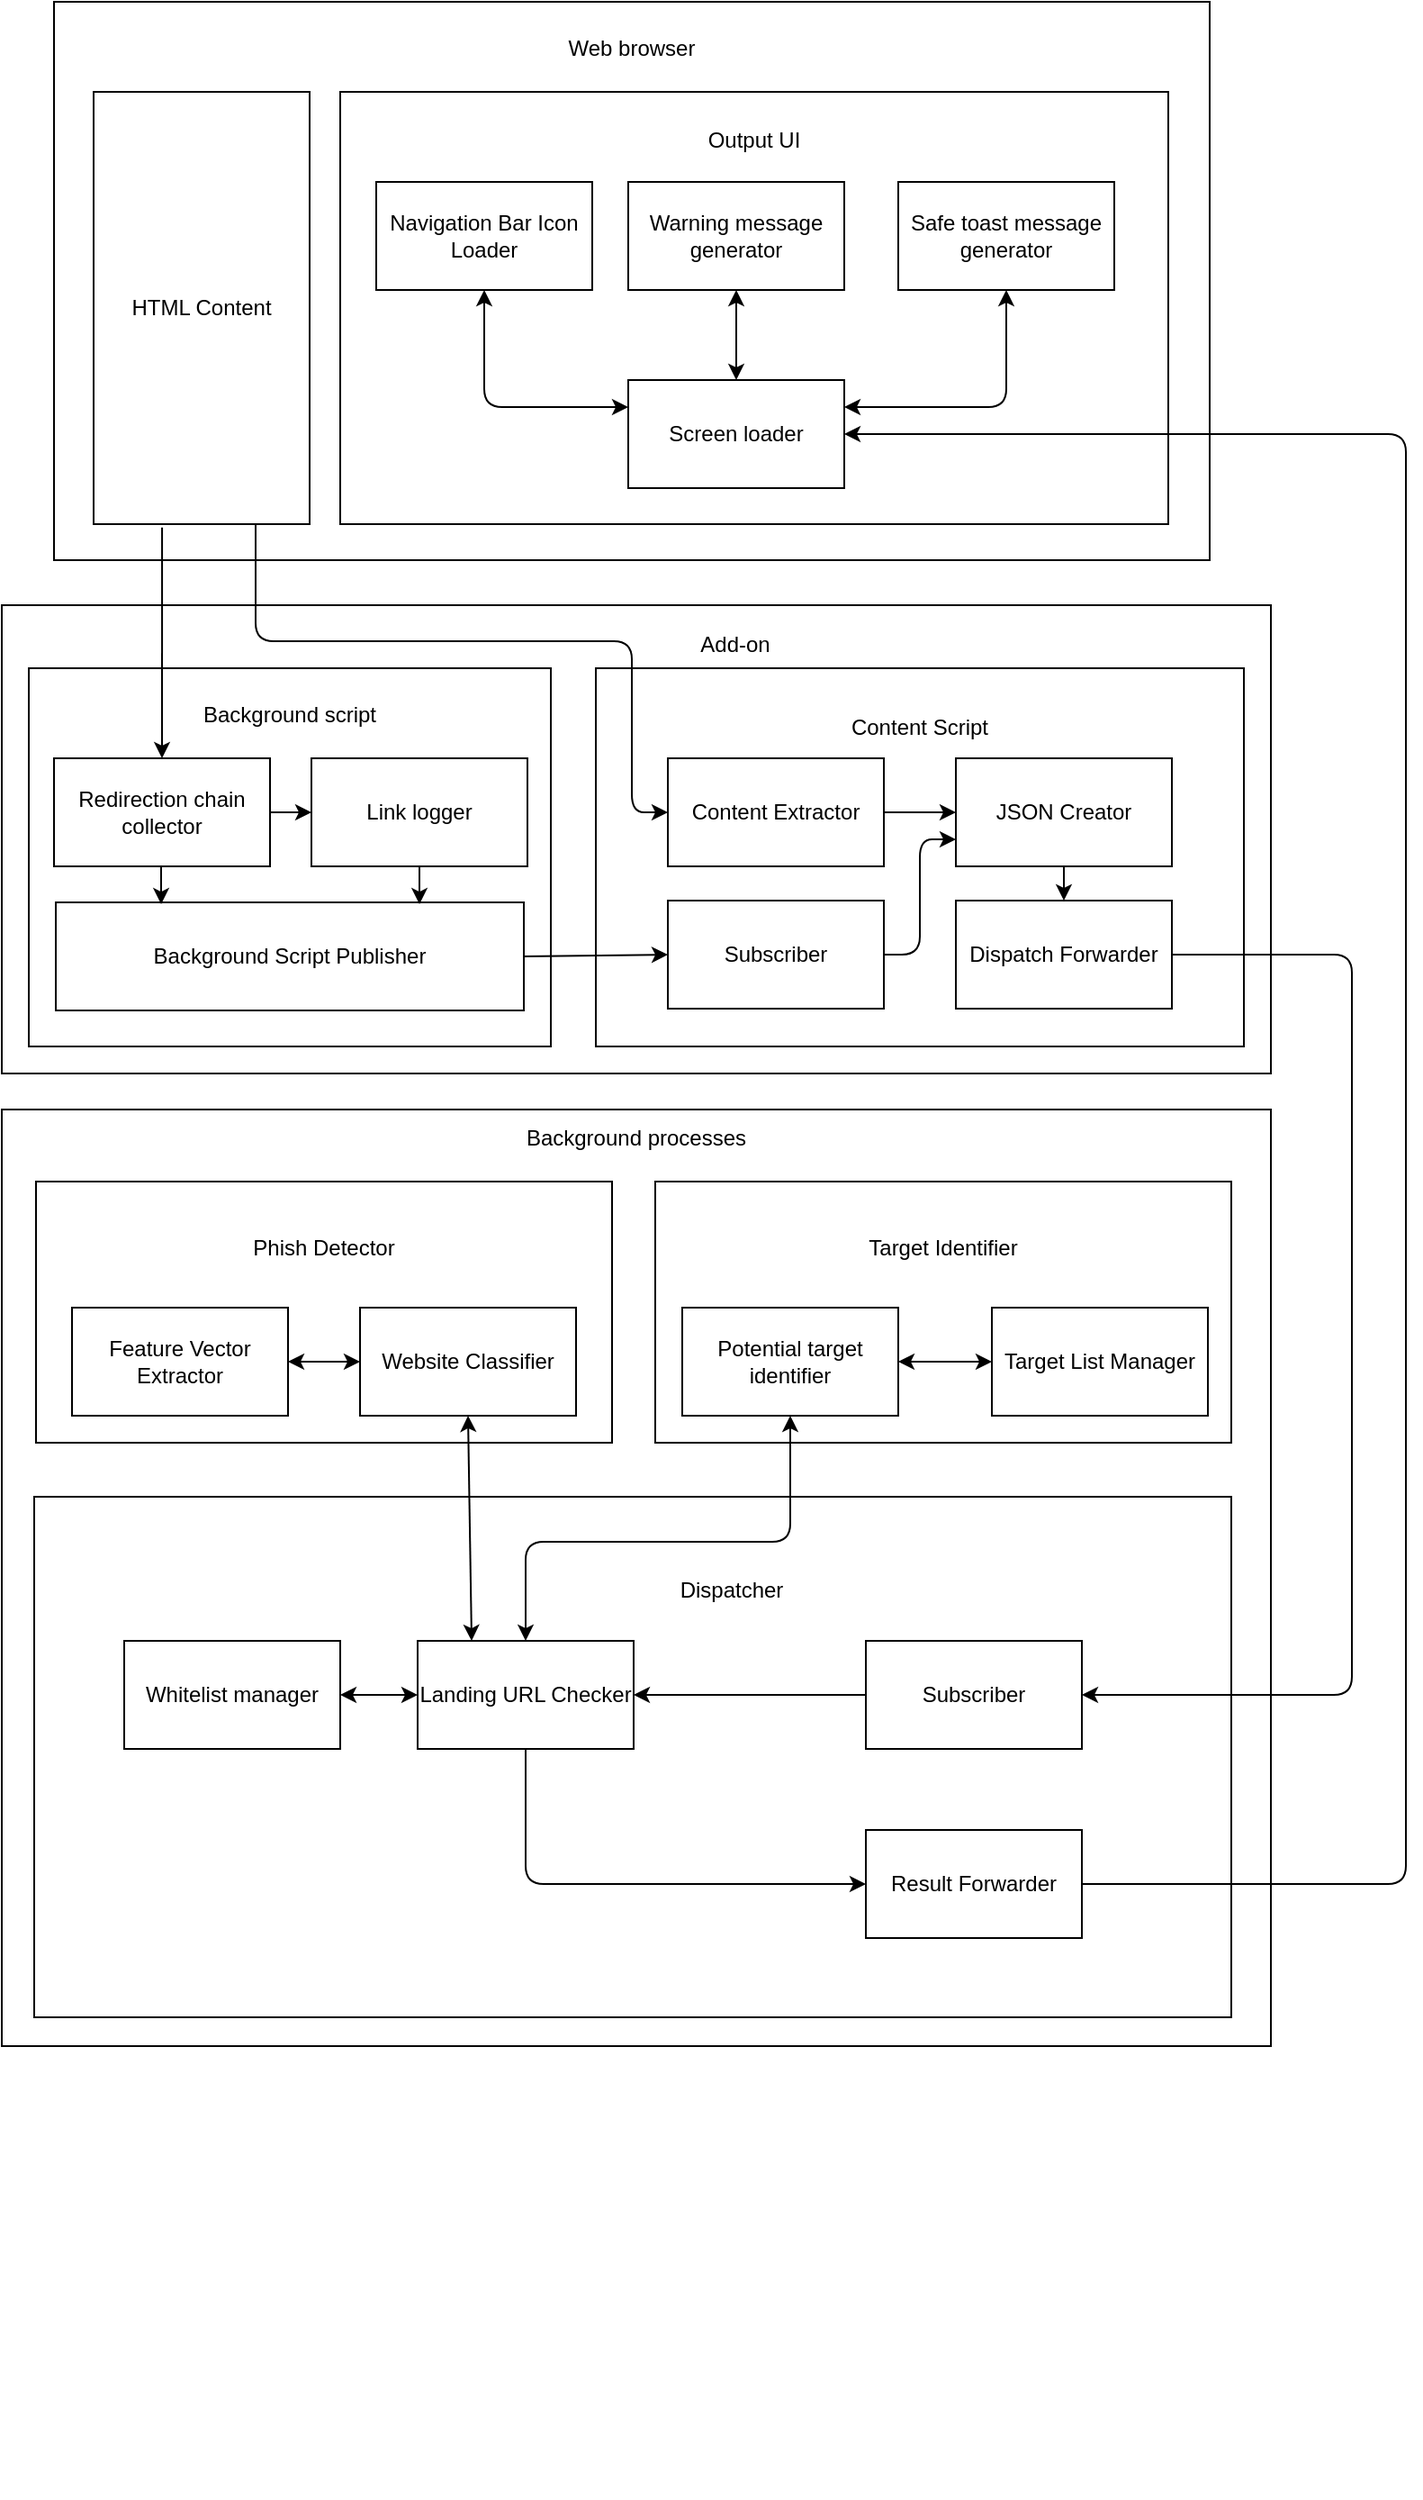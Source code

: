 <mxfile version="12.0.0" type="device" pages="1"><diagram id="6a731a19-8d31-9384-78a2-239565b7b9f0" name="Page-1"><mxGraphModel dx="1458" dy="856" grid="1" gridSize="10" guides="1" tooltips="1" connect="1" arrows="1" fold="1" page="1" pageScale="1" pageWidth="827" pageHeight="1169" background="#ffffff" math="0" shadow="0"><root><mxCell id="0"/><mxCell id="1" parent="0"/><mxCell id="X1zM5c3tIIHFI9Gdwkkb-2259" value="&lt;br&gt;&lt;br&gt;&lt;br&gt;&lt;br&gt;&lt;br&gt;&lt;br&gt;&lt;br&gt;&lt;br&gt;&lt;br&gt;&lt;br&gt;&lt;br&gt;&lt;br&gt;&lt;br&gt;&lt;br&gt;&lt;br&gt;&lt;br&gt;&lt;br&gt;&lt;br&gt;Background processes&lt;br&gt;&lt;br&gt;&lt;br&gt;&lt;br&gt;&lt;br&gt;&lt;br&gt;&lt;br&gt;&lt;br&gt;&lt;br&gt;&lt;br&gt;&lt;br&gt;&lt;br&gt;&lt;br&gt;&lt;br&gt;&lt;br&gt;&lt;br&gt;&lt;br&gt;&lt;br&gt;&lt;br&gt;&lt;br&gt;&lt;br&gt;&lt;br&gt;&lt;br&gt;&lt;br&gt;&lt;br&gt;&lt;br&gt;&lt;br&gt;&lt;br&gt;&lt;br&gt;&lt;br&gt;&lt;br&gt;&lt;br&gt;&lt;br&gt;&lt;br&gt;&lt;br&gt;&lt;br&gt;&lt;br&gt;&lt;br&gt;&lt;br&gt;&lt;br&gt;&lt;br&gt;&lt;br&gt;&lt;br&gt;&lt;br&gt;&lt;br&gt;&lt;br&gt;&lt;br&gt;&lt;br&gt;&lt;br&gt;&lt;br&gt;&lt;br&gt;&lt;br&gt;&lt;br&gt;" style="rounded=0;whiteSpace=wrap;html=1;strokeColor=#000000;fillColor=#ffffff;" parent="1" vertex="1"><mxGeometry x="240" y="1240" width="705" height="520" as="geometry"/></mxCell><mxCell id="jR7XkIpDsruuzWCzc8vN-25" value="Target Identifier&lt;br&gt;&lt;br&gt;&lt;br&gt;&lt;br&gt;&lt;br&gt;&lt;br&gt;" style="rounded=0;whiteSpace=wrap;html=1;strokeColor=#000000;fillColor=#ffffff;" vertex="1" parent="1"><mxGeometry x="603" y="1280" width="320" height="145" as="geometry"/></mxCell><mxCell id="jR7XkIpDsruuzWCzc8vN-21" value="Phish Detector&lt;br&gt;&lt;br&gt;&lt;br&gt;&lt;br&gt;&lt;br&gt;&lt;br&gt;" style="rounded=0;whiteSpace=wrap;html=1;strokeColor=#000000;fillColor=#ffffff;" vertex="1" parent="1"><mxGeometry x="259" y="1280" width="320" height="145" as="geometry"/></mxCell><mxCell id="X1zM5c3tIIHFI9Gdwkkb-2258" value="Web browser&lt;br&gt;&lt;br&gt;&lt;br&gt;&lt;br&gt;&lt;br&gt;&lt;br&gt;&lt;br&gt;&lt;br&gt;&lt;br&gt;&lt;br&gt;&lt;br&gt;&lt;br&gt;&lt;br&gt;&lt;br&gt;&lt;br&gt;&lt;br&gt;&lt;br&gt;&lt;br&gt;&lt;br&gt;" style="rounded=0;whiteSpace=wrap;html=1;" parent="1" vertex="1"><mxGeometry x="269" y="625" width="642" height="310" as="geometry"/></mxCell><mxCell id="jR7XkIpDsruuzWCzc8vN-2" value="Output UI&lt;br&gt;&lt;br&gt;&lt;br&gt;&lt;br&gt;&lt;br&gt;&lt;br&gt;&lt;br&gt;&lt;br&gt;&lt;br&gt;&lt;br&gt;&lt;br&gt;&lt;br&gt;&lt;br&gt;&lt;br&gt;" style="rounded=0;whiteSpace=wrap;html=1;" vertex="1" parent="1"><mxGeometry x="428" y="675" width="460" height="240" as="geometry"/></mxCell><mxCell id="X1zM5c3tIIHFI9Gdwkkb-2260" value="&amp;nbsp; &amp;nbsp; &amp;nbsp; &amp;nbsp; &amp;nbsp; &amp;nbsp; &amp;nbsp; &amp;nbsp; &amp;nbsp; &amp;nbsp; &amp;nbsp; &amp;nbsp; &amp;nbsp; &amp;nbsp; &amp;nbsp; &amp;nbsp; &amp;nbsp;Add-on&lt;br&gt;&lt;br&gt;&lt;br&gt;&lt;br&gt;&lt;br&gt;&lt;br&gt;&lt;br&gt;&lt;br&gt;&lt;br&gt;&lt;br&gt;&lt;br&gt;&lt;br&gt;&lt;br&gt;&lt;br&gt;&lt;br&gt;&lt;br&gt;" style="rounded=0;whiteSpace=wrap;html=1;" parent="1" vertex="1"><mxGeometry x="240" y="960" width="705" height="260" as="geometry"/></mxCell><mxCell id="X1zM5c3tIIHFI9Gdwkkb-2264" value="Background script&lt;br&gt;&lt;br&gt;&lt;br&gt;&lt;br&gt;&lt;br&gt;&lt;br&gt;&lt;br&gt;&lt;br&gt;&lt;br&gt;&lt;br&gt;&lt;br&gt;&lt;br&gt;" style="rounded=0;whiteSpace=wrap;html=1;" parent="1" vertex="1"><mxGeometry x="255" y="995" width="290" height="210" as="geometry"/></mxCell><mxCell id="X1zM5c3tIIHFI9Gdwkkb-2278" value="&amp;nbsp; &amp;nbsp; &amp;nbsp; &amp;nbsp; &amp;nbsp; &amp;nbsp; &amp;nbsp; &amp;nbsp; &amp;nbsp; &amp;nbsp; &amp;nbsp; &amp;nbsp; &amp;nbsp; &amp;nbsp; &amp;nbsp; &amp;nbsp; &amp;nbsp;Dispatcher&lt;br&gt;&lt;br&gt;&lt;br&gt;&lt;br&gt;&lt;br&gt;&lt;br&gt;&lt;br&gt;&lt;br&gt;&lt;br&gt;&lt;br&gt;&lt;br&gt;&lt;br&gt;&lt;br&gt;&lt;br&gt;" style="rounded=0;whiteSpace=wrap;html=1;" parent="1" vertex="1"><mxGeometry x="258" y="1455" width="665" height="289" as="geometry"/></mxCell><mxCell id="jR7XkIpDsruuzWCzc8vN-1" value="HTML Content" style="rounded=0;whiteSpace=wrap;html=1;" vertex="1" parent="1"><mxGeometry x="291" y="675" width="120" height="240" as="geometry"/></mxCell><mxCell id="jR7XkIpDsruuzWCzc8vN-3" value="Navigation Bar Icon Loader" style="rounded=0;whiteSpace=wrap;html=1;" vertex="1" parent="1"><mxGeometry x="448" y="725" width="120" height="60" as="geometry"/></mxCell><mxCell id="jR7XkIpDsruuzWCzc8vN-4" value="Screen loader" style="rounded=0;whiteSpace=wrap;html=1;" vertex="1" parent="1"><mxGeometry x="588" y="835" width="120" height="60" as="geometry"/></mxCell><mxCell id="jR7XkIpDsruuzWCzc8vN-5" value="Safe toast message generator" style="rounded=0;whiteSpace=wrap;html=1;" vertex="1" parent="1"><mxGeometry x="738" y="725" width="120" height="60" as="geometry"/></mxCell><mxCell id="jR7XkIpDsruuzWCzc8vN-6" value="Warning message generator" style="rounded=0;whiteSpace=wrap;html=1;" vertex="1" parent="1"><mxGeometry x="588" y="725" width="120" height="60" as="geometry"/></mxCell><mxCell id="jR7XkIpDsruuzWCzc8vN-7" value="Redirection chain collector" style="rounded=0;whiteSpace=wrap;html=1;" vertex="1" parent="1"><mxGeometry x="269" y="1045" width="120" height="60" as="geometry"/></mxCell><mxCell id="jR7XkIpDsruuzWCzc8vN-8" value="Link logger" style="rounded=0;whiteSpace=wrap;html=1;" vertex="1" parent="1"><mxGeometry x="412" y="1045" width="120" height="60" as="geometry"/></mxCell><mxCell id="jR7XkIpDsruuzWCzc8vN-9" value="Background Script Publisher" style="rounded=0;whiteSpace=wrap;html=1;" vertex="1" parent="1"><mxGeometry x="270" y="1125" width="260" height="60" as="geometry"/></mxCell><mxCell id="jR7XkIpDsruuzWCzc8vN-12" value="Content Script&lt;br&gt;&lt;br&gt;&lt;br&gt;&lt;br&gt;&lt;br&gt;&lt;br&gt;&lt;br&gt;&lt;br&gt;&lt;br&gt;&lt;br&gt;&lt;br&gt;" style="rounded=0;whiteSpace=wrap;html=1;" vertex="1" parent="1"><mxGeometry x="570" y="995" width="360" height="210" as="geometry"/></mxCell><mxCell id="jR7XkIpDsruuzWCzc8vN-13" value="Dispatch Forwarder" style="rounded=0;whiteSpace=wrap;html=1;" vertex="1" parent="1"><mxGeometry x="770" y="1124" width="120" height="60" as="geometry"/></mxCell><mxCell id="jR7XkIpDsruuzWCzc8vN-14" value="JSON Creator" style="rounded=0;whiteSpace=wrap;html=1;" vertex="1" parent="1"><mxGeometry x="770" y="1045" width="120" height="60" as="geometry"/></mxCell><mxCell id="jR7XkIpDsruuzWCzc8vN-15" value="Content Extractor" style="rounded=0;whiteSpace=wrap;html=1;" vertex="1" parent="1"><mxGeometry x="610" y="1045" width="120" height="60" as="geometry"/></mxCell><mxCell id="jR7XkIpDsruuzWCzc8vN-16" value="Subscriber" style="rounded=0;whiteSpace=wrap;html=1;" vertex="1" parent="1"><mxGeometry x="610" y="1124" width="120" height="60" as="geometry"/></mxCell><mxCell id="jR7XkIpDsruuzWCzc8vN-17" value="Website Classifier" style="rounded=0;whiteSpace=wrap;html=1;strokeColor=#000000;fillColor=#ffffff;" vertex="1" parent="1"><mxGeometry x="439" y="1350" width="120" height="60" as="geometry"/></mxCell><mxCell id="jR7XkIpDsruuzWCzc8vN-18" value="Feature Vector Extractor" style="rounded=0;whiteSpace=wrap;html=1;strokeColor=#000000;fillColor=#ffffff;" vertex="1" parent="1"><mxGeometry x="279" y="1350" width="120" height="60" as="geometry"/></mxCell><mxCell id="jR7XkIpDsruuzWCzc8vN-20" value="Subscriber" style="rounded=0;whiteSpace=wrap;html=1;strokeColor=#000000;fillColor=#ffffff;" vertex="1" parent="1"><mxGeometry x="720" y="1535" width="120" height="60" as="geometry"/></mxCell><mxCell id="jR7XkIpDsruuzWCzc8vN-22" value="Target List Manager" style="rounded=0;whiteSpace=wrap;html=1;strokeColor=#000000;fillColor=#ffffff;" vertex="1" parent="1"><mxGeometry x="790" y="1350" width="120" height="60" as="geometry"/></mxCell><mxCell id="jR7XkIpDsruuzWCzc8vN-23" value="Potential target identifier" style="rounded=0;whiteSpace=wrap;html=1;strokeColor=#000000;fillColor=#ffffff;" vertex="1" parent="1"><mxGeometry x="618" y="1350" width="120" height="60" as="geometry"/></mxCell><mxCell id="jR7XkIpDsruuzWCzc8vN-24" value="Whitelist manager" style="rounded=0;whiteSpace=wrap;html=1;strokeColor=#000000;fillColor=#ffffff;" vertex="1" parent="1"><mxGeometry x="308" y="1535" width="120" height="60" as="geometry"/></mxCell><mxCell id="jR7XkIpDsruuzWCzc8vN-26" value="Result Forwarder" style="rounded=0;whiteSpace=wrap;html=1;strokeColor=#000000;fillColor=#ffffff;" vertex="1" parent="1"><mxGeometry x="720" y="1640" width="120" height="60" as="geometry"/></mxCell><mxCell id="jR7XkIpDsruuzWCzc8vN-27" value="Landing URL Checker" style="rounded=0;whiteSpace=wrap;html=1;strokeColor=#000000;fillColor=#ffffff;" vertex="1" parent="1"><mxGeometry x="471" y="1535" width="120" height="60" as="geometry"/></mxCell><mxCell id="jR7XkIpDsruuzWCzc8vN-29" value="" style="endArrow=classic;html=1;exitX=0.317;exitY=1.008;exitDx=0;exitDy=0;entryX=0.5;entryY=0;entryDx=0;entryDy=0;exitPerimeter=0;" edge="1" parent="1" source="jR7XkIpDsruuzWCzc8vN-1" target="jR7XkIpDsruuzWCzc8vN-7"><mxGeometry width="50" height="50" relative="1" as="geometry"><mxPoint x="310" y="990" as="sourcePoint"/><mxPoint x="360" y="940" as="targetPoint"/></mxGeometry></mxCell><mxCell id="jR7XkIpDsruuzWCzc8vN-30" value="" style="endArrow=classic;html=1;exitX=1;exitY=0.5;exitDx=0;exitDy=0;entryX=0;entryY=0.5;entryDx=0;entryDy=0;" edge="1" parent="1" source="jR7XkIpDsruuzWCzc8vN-7" target="jR7XkIpDsruuzWCzc8vN-8"><mxGeometry width="50" height="50" relative="1" as="geometry"><mxPoint x="290" y="1030" as="sourcePoint"/><mxPoint x="340" y="980" as="targetPoint"/></mxGeometry></mxCell><mxCell id="jR7XkIpDsruuzWCzc8vN-32" value="" style="endArrow=classic;html=1;exitX=0.5;exitY=1;exitDx=0;exitDy=0;entryX=0.777;entryY=0.017;entryDx=0;entryDy=0;entryPerimeter=0;" edge="1" parent="1" source="jR7XkIpDsruuzWCzc8vN-8" target="jR7XkIpDsruuzWCzc8vN-9"><mxGeometry width="50" height="50" relative="1" as="geometry"><mxPoint x="300" y="1030" as="sourcePoint"/><mxPoint x="350" y="980" as="targetPoint"/></mxGeometry></mxCell><mxCell id="jR7XkIpDsruuzWCzc8vN-33" value="" style="endArrow=classic;html=1;exitX=1;exitY=0.5;exitDx=0;exitDy=0;entryX=0;entryY=0.5;entryDx=0;entryDy=0;" edge="1" parent="1" source="jR7XkIpDsruuzWCzc8vN-9" target="jR7XkIpDsruuzWCzc8vN-16"><mxGeometry width="50" height="50" relative="1" as="geometry"><mxPoint x="310" y="1040" as="sourcePoint"/><mxPoint x="360" y="990" as="targetPoint"/></mxGeometry></mxCell><mxCell id="jR7XkIpDsruuzWCzc8vN-34" value="" style="endArrow=classic;html=1;exitX=1;exitY=0.5;exitDx=0;exitDy=0;entryX=0;entryY=0.75;entryDx=0;entryDy=0;" edge="1" parent="1" source="jR7XkIpDsruuzWCzc8vN-16" target="jR7XkIpDsruuzWCzc8vN-14"><mxGeometry width="50" height="50" relative="1" as="geometry"><mxPoint x="640" y="1030" as="sourcePoint"/><mxPoint x="690" y="980" as="targetPoint"/><Array as="points"><mxPoint x="750" y="1154"/><mxPoint x="750" y="1090"/></Array></mxGeometry></mxCell><mxCell id="jR7XkIpDsruuzWCzc8vN-35" value="" style="endArrow=classic;html=1;exitX=1;exitY=0.5;exitDx=0;exitDy=0;entryX=0;entryY=0.5;entryDx=0;entryDy=0;" edge="1" parent="1" source="jR7XkIpDsruuzWCzc8vN-15" target="jR7XkIpDsruuzWCzc8vN-14"><mxGeometry width="50" height="50" relative="1" as="geometry"><mxPoint x="650" y="1040" as="sourcePoint"/><mxPoint x="700" y="990" as="targetPoint"/></mxGeometry></mxCell><mxCell id="jR7XkIpDsruuzWCzc8vN-36" value="" style="endArrow=classic;html=1;exitX=0.5;exitY=1;exitDx=0;exitDy=0;entryX=0.5;entryY=0;entryDx=0;entryDy=0;" edge="1" parent="1" source="jR7XkIpDsruuzWCzc8vN-14" target="jR7XkIpDsruuzWCzc8vN-13"><mxGeometry width="50" height="50" relative="1" as="geometry"><mxPoint x="738" y="1050" as="sourcePoint"/><mxPoint x="788" y="1000" as="targetPoint"/></mxGeometry></mxCell><mxCell id="jR7XkIpDsruuzWCzc8vN-37" value="" style="endArrow=classic;startArrow=classic;html=1;exitX=0.5;exitY=1;exitDx=0;exitDy=0;entryX=0;entryY=0.25;entryDx=0;entryDy=0;" edge="1" parent="1" source="jR7XkIpDsruuzWCzc8vN-3" target="jR7XkIpDsruuzWCzc8vN-4"><mxGeometry width="50" height="50" relative="1" as="geometry"><mxPoint x="480" y="900" as="sourcePoint"/><mxPoint x="530" y="850" as="targetPoint"/><Array as="points"><mxPoint x="508" y="850"/></Array></mxGeometry></mxCell><mxCell id="jR7XkIpDsruuzWCzc8vN-38" value="" style="endArrow=classic;startArrow=classic;html=1;entryX=0.5;entryY=1;entryDx=0;entryDy=0;exitX=0.5;exitY=0;exitDx=0;exitDy=0;" edge="1" parent="1" source="jR7XkIpDsruuzWCzc8vN-4" target="jR7XkIpDsruuzWCzc8vN-6"><mxGeometry width="50" height="50" relative="1" as="geometry"><mxPoint x="490" y="910" as="sourcePoint"/><mxPoint x="540" y="860" as="targetPoint"/></mxGeometry></mxCell><mxCell id="jR7XkIpDsruuzWCzc8vN-39" value="" style="endArrow=classic;startArrow=classic;html=1;entryX=0.5;entryY=1;entryDx=0;entryDy=0;exitX=1;exitY=0.25;exitDx=0;exitDy=0;" edge="1" parent="1" source="jR7XkIpDsruuzWCzc8vN-4" target="jR7XkIpDsruuzWCzc8vN-5"><mxGeometry width="50" height="50" relative="1" as="geometry"><mxPoint x="500" y="920" as="sourcePoint"/><mxPoint x="550" y="870" as="targetPoint"/><Array as="points"><mxPoint x="798" y="850"/></Array></mxGeometry></mxCell><mxCell id="jR7XkIpDsruuzWCzc8vN-41" value="" style="endArrow=classic;startArrow=classic;html=1;exitX=1;exitY=0.5;exitDx=0;exitDy=0;entryX=0;entryY=0.5;entryDx=0;entryDy=0;" edge="1" parent="1" source="jR7XkIpDsruuzWCzc8vN-18" target="jR7XkIpDsruuzWCzc8vN-17"><mxGeometry width="50" height="50" relative="1" as="geometry"><mxPoint x="400" y="1540" as="sourcePoint"/><mxPoint x="450" y="1490" as="targetPoint"/></mxGeometry></mxCell><mxCell id="jR7XkIpDsruuzWCzc8vN-42" value="" style="endArrow=classic;startArrow=classic;html=1;entryX=0;entryY=0.5;entryDx=0;entryDy=0;exitX=1;exitY=0.5;exitDx=0;exitDy=0;" edge="1" parent="1" source="jR7XkIpDsruuzWCzc8vN-23" target="jR7XkIpDsruuzWCzc8vN-22"><mxGeometry width="50" height="50" relative="1" as="geometry"><mxPoint x="750" y="1390" as="sourcePoint"/><mxPoint x="460" y="1500" as="targetPoint"/></mxGeometry></mxCell><mxCell id="jR7XkIpDsruuzWCzc8vN-43" value="" style="endArrow=classic;startArrow=classic;html=1;entryX=0.5;entryY=1;entryDx=0;entryDy=0;exitX=0.25;exitY=0;exitDx=0;exitDy=0;" edge="1" parent="1" source="jR7XkIpDsruuzWCzc8vN-27" target="jR7XkIpDsruuzWCzc8vN-17"><mxGeometry width="50" height="50" relative="1" as="geometry"><mxPoint x="420" y="1560" as="sourcePoint"/><mxPoint x="470" y="1510" as="targetPoint"/></mxGeometry></mxCell><mxCell id="jR7XkIpDsruuzWCzc8vN-44" value="" style="endArrow=classic;startArrow=classic;html=1;entryX=0.5;entryY=1;entryDx=0;entryDy=0;exitX=0.5;exitY=0;exitDx=0;exitDy=0;" edge="1" parent="1" source="jR7XkIpDsruuzWCzc8vN-27" target="jR7XkIpDsruuzWCzc8vN-23"><mxGeometry width="50" height="50" relative="1" as="geometry"><mxPoint x="430" y="1570" as="sourcePoint"/><mxPoint x="480" y="1520" as="targetPoint"/><Array as="points"><mxPoint x="531" y="1480"/><mxPoint x="678" y="1480"/></Array></mxGeometry></mxCell><mxCell id="jR7XkIpDsruuzWCzc8vN-45" value="" style="endArrow=classic;html=1;entryX=1;entryY=0.5;entryDx=0;entryDy=0;exitX=0;exitY=0.5;exitDx=0;exitDy=0;" edge="1" parent="1" source="jR7XkIpDsruuzWCzc8vN-20" target="jR7XkIpDsruuzWCzc8vN-27"><mxGeometry width="50" height="50" relative="1" as="geometry"><mxPoint x="500" y="1680" as="sourcePoint"/><mxPoint x="550" y="1630" as="targetPoint"/></mxGeometry></mxCell><mxCell id="jR7XkIpDsruuzWCzc8vN-46" value="" style="endArrow=classic;startArrow=classic;html=1;exitX=1;exitY=0.5;exitDx=0;exitDy=0;entryX=0;entryY=0.5;entryDx=0;entryDy=0;" edge="1" parent="1" source="jR7XkIpDsruuzWCzc8vN-24" target="jR7XkIpDsruuzWCzc8vN-27"><mxGeometry width="50" height="50" relative="1" as="geometry"><mxPoint x="440" y="1580" as="sourcePoint"/><mxPoint x="490" y="1530" as="targetPoint"/></mxGeometry></mxCell><mxCell id="jR7XkIpDsruuzWCzc8vN-47" value="" style="endArrow=classic;html=1;entryX=0;entryY=0.5;entryDx=0;entryDy=0;exitX=0.5;exitY=1;exitDx=0;exitDy=0;" edge="1" parent="1" source="jR7XkIpDsruuzWCzc8vN-27" target="jR7XkIpDsruuzWCzc8vN-26"><mxGeometry width="50" height="50" relative="1" as="geometry"><mxPoint x="730" y="1575" as="sourcePoint"/><mxPoint x="606.5" y="1575" as="targetPoint"/><Array as="points"><mxPoint x="531" y="1670"/></Array></mxGeometry></mxCell><mxCell id="jR7XkIpDsruuzWCzc8vN-49" value="" style="endArrow=classic;html=1;exitX=1;exitY=0.5;exitDx=0;exitDy=0;entryX=1;entryY=0.5;entryDx=0;entryDy=0;" edge="1" parent="1" source="jR7XkIpDsruuzWCzc8vN-13" target="jR7XkIpDsruuzWCzc8vN-20"><mxGeometry width="50" height="50" relative="1" as="geometry"><mxPoint x="990" y="1290" as="sourcePoint"/><mxPoint x="1000" y="1470" as="targetPoint"/><Array as="points"><mxPoint x="990" y="1154"/><mxPoint x="990" y="1565"/></Array></mxGeometry></mxCell><mxCell id="jR7XkIpDsruuzWCzc8vN-50" value="" style="endArrow=classic;html=1;exitX=1;exitY=0.5;exitDx=0;exitDy=0;entryX=1;entryY=0.5;entryDx=0;entryDy=0;" edge="1" parent="1" source="jR7XkIpDsruuzWCzc8vN-26" target="jR7XkIpDsruuzWCzc8vN-4"><mxGeometry width="50" height="50" relative="1" as="geometry"><mxPoint x="1020" y="1680" as="sourcePoint"/><mxPoint x="1020" y="1390" as="targetPoint"/><Array as="points"><mxPoint x="1020" y="1670"/><mxPoint x="1020" y="865"/></Array></mxGeometry></mxCell><mxCell id="jR7XkIpDsruuzWCzc8vN-52" value="" style="endArrow=classic;html=1;exitX=0.5;exitY=1;exitDx=0;exitDy=0;entryX=0.777;entryY=0.017;entryDx=0;entryDy=0;entryPerimeter=0;" edge="1" parent="1"><mxGeometry width="50" height="50" relative="1" as="geometry"><mxPoint x="328.5" y="1105" as="sourcePoint"/><mxPoint x="328.52" y="1126.02" as="targetPoint"/></mxGeometry></mxCell><mxCell id="jR7XkIpDsruuzWCzc8vN-54" value="" style="endArrow=classic;html=1;exitX=0.75;exitY=1;exitDx=0;exitDy=0;entryX=0;entryY=0.5;entryDx=0;entryDy=0;" edge="1" parent="1" source="jR7XkIpDsruuzWCzc8vN-1" target="jR7XkIpDsruuzWCzc8vN-15"><mxGeometry width="50" height="50" relative="1" as="geometry"><mxPoint x="550" y="1020" as="sourcePoint"/><mxPoint x="600" y="970" as="targetPoint"/><Array as="points"><mxPoint x="381" y="980"/><mxPoint x="590" y="980"/><mxPoint x="590" y="1075"/></Array></mxGeometry></mxCell></root></mxGraphModel></diagram></mxfile>